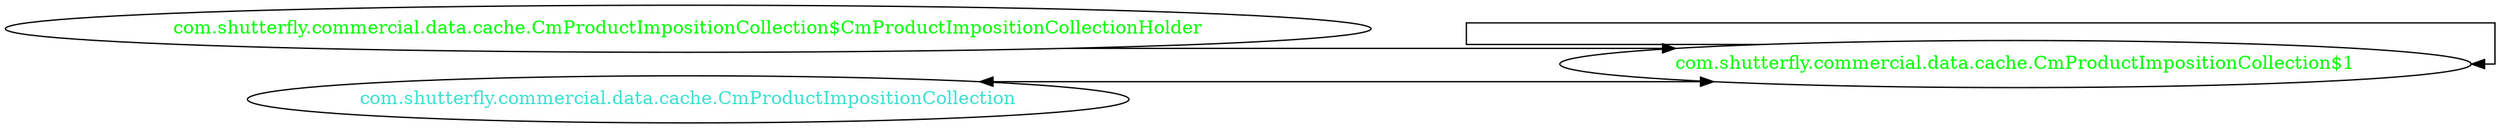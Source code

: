 digraph dependencyGraph {
 concentrate=true;
 ranksep="2.0";
 rankdir="LR"; 
 splines="ortho";
"com.shutterfly.commercial.data.cache.CmProductImpositionCollection$1" [fontcolor="red"];
"com.shutterfly.commercial.data.cache.CmProductImpositionCollection$CmProductImpositionCollectionHolder" [ fontcolor="green" ];
"com.shutterfly.commercial.data.cache.CmProductImpositionCollection$CmProductImpositionCollectionHolder"->"com.shutterfly.commercial.data.cache.CmProductImpositionCollection$1";
"com.shutterfly.commercial.data.cache.CmProductImpositionCollection$1" [ fontcolor="green" ];
"com.shutterfly.commercial.data.cache.CmProductImpositionCollection$1"->"com.shutterfly.commercial.data.cache.CmProductImpositionCollection$1";
"com.shutterfly.commercial.data.cache.CmProductImpositionCollection" [ fontcolor="turquoise" ];
"com.shutterfly.commercial.data.cache.CmProductImpositionCollection"->"com.shutterfly.commercial.data.cache.CmProductImpositionCollection$1" [dir=both];
}